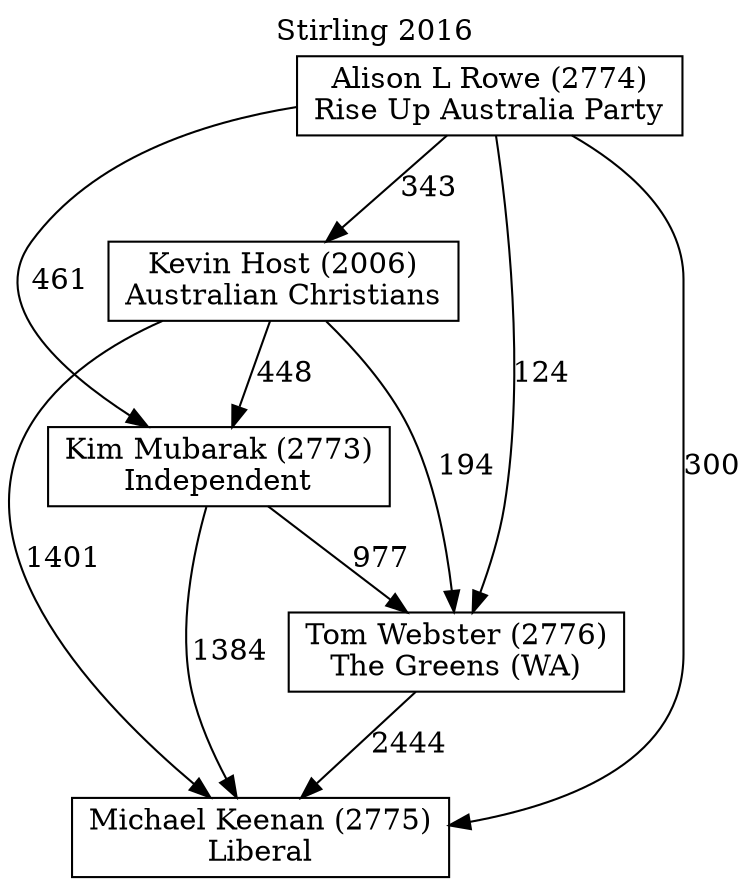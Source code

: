// House preference flow
digraph "Michael Keenan (2775)_Stirling_2016" {
	graph [label="Stirling 2016" labelloc=t mclimit=10]
	node [shape=box]
	"Tom Webster (2776)" [label="Tom Webster (2776)
The Greens (WA)"]
	"Kevin Host (2006)" [label="Kevin Host (2006)
Australian Christians"]
	"Michael Keenan (2775)" [label="Michael Keenan (2775)
Liberal"]
	"Kim Mubarak (2773)" [label="Kim Mubarak (2773)
Independent"]
	"Alison L Rowe (2774)" [label="Alison L Rowe (2774)
Rise Up Australia Party"]
	"Alison L Rowe (2774)" -> "Michael Keenan (2775)" [label=300]
	"Kim Mubarak (2773)" -> "Tom Webster (2776)" [label=977]
	"Kevin Host (2006)" -> "Michael Keenan (2775)" [label=1401]
	"Alison L Rowe (2774)" -> "Kevin Host (2006)" [label=343]
	"Kevin Host (2006)" -> "Tom Webster (2776)" [label=194]
	"Tom Webster (2776)" -> "Michael Keenan (2775)" [label=2444]
	"Alison L Rowe (2774)" -> "Tom Webster (2776)" [label=124]
	"Kim Mubarak (2773)" -> "Michael Keenan (2775)" [label=1384]
	"Alison L Rowe (2774)" -> "Kim Mubarak (2773)" [label=461]
	"Kevin Host (2006)" -> "Kim Mubarak (2773)" [label=448]
}
